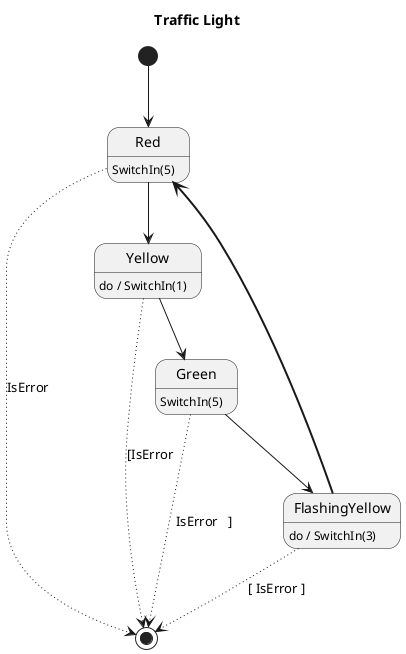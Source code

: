 @startuml

title Traffic Light
[*] --> Red
Red: SwitchIn(5)
Red -[dotted]-> [*]: IsError
Red --> Yellow

Yellow: do / SwitchIn(1)
Yellow -[dotted]-> [*]: [IsError
Yellow --> Green

FlashingYellow: do / SwitchIn(3)
FlashingYellow -[dotted]-> [*]: [ IsError ]
FlashingYellow -[bold]-> Red

Green: SwitchIn(5)
Green -[dotted]-> [*]:      IsError   ]
Green --> FlashingYellow

@enduml
